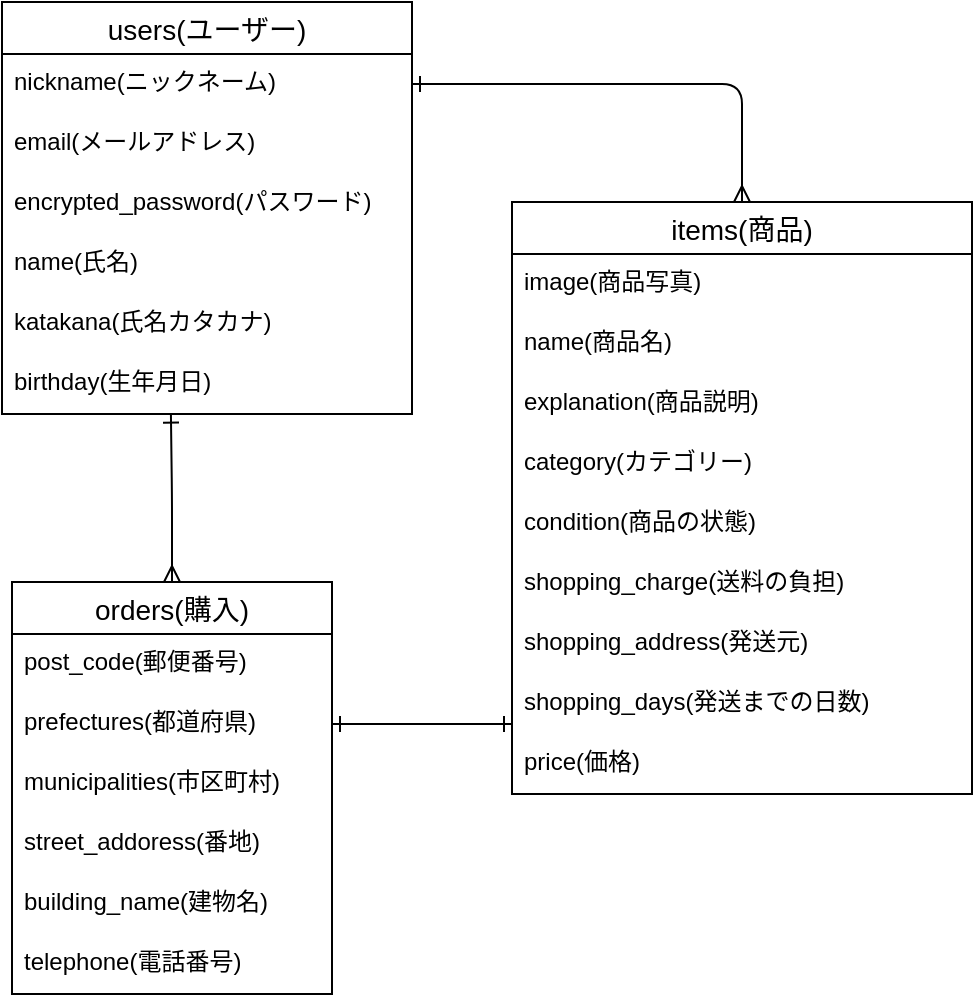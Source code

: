 <mxfile>
    <diagram id="vLF_i6F1k8ErNTUPI2FP" name="ページ1">
        <mxGraphModel dx="128" dy="127" grid="1" gridSize="10" guides="1" tooltips="1" connect="1" arrows="1" fold="1" page="1" pageScale="1" pageWidth="827" pageHeight="1169" math="0" shadow="0">
            <root>
                <mxCell id="0"/>
                <mxCell id="1" parent="0"/>
                <mxCell id="68" value="users(ユーザー)" style="swimlane;fontStyle=0;childLayout=stackLayout;horizontal=1;startSize=26;horizontalStack=0;resizeParent=1;resizeParentMax=0;resizeLast=0;collapsible=1;marginBottom=0;align=center;fontSize=14;strokeWidth=1;fillColor=none;" vertex="1" parent="1">
                    <mxGeometry x="15" y="10" width="205" height="206" as="geometry"/>
                </mxCell>
                <mxCell id="69" value="nickname(ニックネーム)   " style="text;strokeColor=none;fillColor=none;spacingLeft=4;spacingRight=4;overflow=hidden;rotatable=0;points=[[0,0.5],[1,0.5]];portConstraint=eastwest;fontSize=12;strokeWidth=1;" vertex="1" parent="68">
                    <mxGeometry y="26" width="205" height="30" as="geometry"/>
                </mxCell>
                <mxCell id="70" value="email(メールアドレス)" style="text;strokeColor=none;fillColor=none;spacingLeft=4;spacingRight=4;overflow=hidden;rotatable=0;points=[[0,0.5],[1,0.5]];portConstraint=eastwest;fontSize=12;strokeWidth=1;" vertex="1" parent="68">
                    <mxGeometry y="56" width="205" height="30" as="geometry"/>
                </mxCell>
                <mxCell id="76" value="encrypted_password(パスワード)" style="text;strokeColor=none;fillColor=none;spacingLeft=4;spacingRight=4;overflow=hidden;rotatable=0;points=[[0,0.5],[1,0.5]];portConstraint=eastwest;fontSize=12;strokeWidth=1;" vertex="1" parent="68">
                    <mxGeometry y="86" width="205" height="30" as="geometry"/>
                </mxCell>
                <mxCell id="75" value="name(氏名)" style="text;strokeColor=none;fillColor=none;spacingLeft=4;spacingRight=4;overflow=hidden;rotatable=0;points=[[0,0.5],[1,0.5]];portConstraint=eastwest;fontSize=12;strokeWidth=1;" vertex="1" parent="68">
                    <mxGeometry y="116" width="205" height="30" as="geometry"/>
                </mxCell>
                <mxCell id="74" value="katakana(氏名カタカナ)" style="text;strokeColor=none;fillColor=none;spacingLeft=4;spacingRight=4;overflow=hidden;rotatable=0;points=[[0,0.5],[1,0.5]];portConstraint=eastwest;fontSize=12;strokeWidth=1;" vertex="1" parent="68">
                    <mxGeometry y="146" width="205" height="30" as="geometry"/>
                </mxCell>
                <mxCell id="72" value="birthday(生年月日)" style="text;strokeColor=none;fillColor=none;spacingLeft=4;spacingRight=4;overflow=hidden;rotatable=0;points=[[0,0.5],[1,0.5]];portConstraint=eastwest;fontSize=12;strokeWidth=1;" vertex="1" parent="68">
                    <mxGeometry y="176" width="205" height="30" as="geometry"/>
                </mxCell>
                <mxCell id="77" value="items(商品)" style="swimlane;fontStyle=0;childLayout=stackLayout;horizontal=1;startSize=26;horizontalStack=0;resizeParent=1;resizeParentMax=0;resizeLast=0;collapsible=1;marginBottom=0;align=center;fontSize=14;strokeWidth=1;fillColor=none;" vertex="1" parent="1">
                    <mxGeometry x="270" y="110" width="230" height="296" as="geometry"/>
                </mxCell>
                <mxCell id="78" value="image(商品写真)" style="text;strokeColor=none;fillColor=none;spacingLeft=4;spacingRight=4;overflow=hidden;rotatable=0;points=[[0,0.5],[1,0.5]];portConstraint=eastwest;fontSize=12;strokeWidth=1;" vertex="1" parent="77">
                    <mxGeometry y="26" width="230" height="30" as="geometry"/>
                </mxCell>
                <mxCell id="79" value="name(商品名)" style="text;strokeColor=none;fillColor=none;spacingLeft=4;spacingRight=4;overflow=hidden;rotatable=0;points=[[0,0.5],[1,0.5]];portConstraint=eastwest;fontSize=12;strokeWidth=1;" vertex="1" parent="77">
                    <mxGeometry y="56" width="230" height="30" as="geometry"/>
                </mxCell>
                <mxCell id="80" value="explanation(商品説明)" style="text;strokeColor=none;fillColor=none;spacingLeft=4;spacingRight=4;overflow=hidden;rotatable=0;points=[[0,0.5],[1,0.5]];portConstraint=eastwest;fontSize=12;strokeWidth=1;" vertex="1" parent="77">
                    <mxGeometry y="86" width="230" height="30" as="geometry"/>
                </mxCell>
                <mxCell id="81" value="category(カテゴリー)" style="text;strokeColor=none;fillColor=none;spacingLeft=4;spacingRight=4;overflow=hidden;rotatable=0;points=[[0,0.5],[1,0.5]];portConstraint=eastwest;fontSize=12;strokeWidth=1;" vertex="1" parent="77">
                    <mxGeometry y="116" width="230" height="30" as="geometry"/>
                </mxCell>
                <mxCell id="82" value="condition(商品の状態)" style="text;strokeColor=none;fillColor=none;spacingLeft=4;spacingRight=4;overflow=hidden;rotatable=0;points=[[0,0.5],[1,0.5]];portConstraint=eastwest;fontSize=12;strokeWidth=1;" vertex="1" parent="77">
                    <mxGeometry y="146" width="230" height="30" as="geometry"/>
                </mxCell>
                <mxCell id="88" value="shopping_charge(送料の負担)" style="text;strokeColor=none;fillColor=none;spacingLeft=4;spacingRight=4;overflow=hidden;rotatable=0;points=[[0,0.5],[1,0.5]];portConstraint=eastwest;fontSize=12;strokeWidth=1;" vertex="1" parent="77">
                    <mxGeometry y="176" width="230" height="30" as="geometry"/>
                </mxCell>
                <mxCell id="87" value="shopping_address(発送元)" style="text;strokeColor=none;fillColor=none;spacingLeft=4;spacingRight=4;overflow=hidden;rotatable=0;points=[[0,0.5],[1,0.5]];portConstraint=eastwest;fontSize=12;strokeWidth=1;" vertex="1" parent="77">
                    <mxGeometry y="206" width="230" height="30" as="geometry"/>
                </mxCell>
                <mxCell id="86" value="shopping_days(発送までの日数)" style="text;strokeColor=none;fillColor=none;spacingLeft=4;spacingRight=4;overflow=hidden;rotatable=0;points=[[0,0.5],[1,0.5]];portConstraint=eastwest;fontSize=12;strokeWidth=1;" vertex="1" parent="77">
                    <mxGeometry y="236" width="230" height="30" as="geometry"/>
                </mxCell>
                <mxCell id="83" value="price(価格)" style="text;strokeColor=none;fillColor=none;spacingLeft=4;spacingRight=4;overflow=hidden;rotatable=0;points=[[0,0.5],[1,0.5]];portConstraint=eastwest;fontSize=12;strokeWidth=1;" vertex="1" parent="77">
                    <mxGeometry y="266" width="230" height="30" as="geometry"/>
                </mxCell>
                <mxCell id="103" style="edgeStyle=orthogonalEdgeStyle;html=1;exitX=0.5;exitY=0;exitDx=0;exitDy=0;startArrow=ERmany;startFill=0;endArrow=ERone;endFill=0;entryX=0.412;entryY=1.01;entryDx=0;entryDy=0;entryPerimeter=0;" edge="1" parent="1" source="90" target="72">
                    <mxGeometry relative="1" as="geometry">
                        <mxPoint x="100" y="220" as="targetPoint"/>
                    </mxGeometry>
                </mxCell>
                <mxCell id="90" value="orders(購入)" style="swimlane;fontStyle=0;childLayout=stackLayout;horizontal=1;startSize=26;horizontalStack=0;resizeParent=1;resizeParentMax=0;resizeLast=0;collapsible=1;marginBottom=0;align=center;fontSize=14;strokeWidth=1;fillColor=none;" vertex="1" parent="1">
                    <mxGeometry x="20" y="300" width="160" height="206" as="geometry"/>
                </mxCell>
                <mxCell id="91" value="post_code(郵便番号)" style="text;strokeColor=none;fillColor=none;spacingLeft=4;spacingRight=4;overflow=hidden;rotatable=0;points=[[0,0.5],[1,0.5]];portConstraint=eastwest;fontSize=12;strokeWidth=1;" vertex="1" parent="90">
                    <mxGeometry y="26" width="160" height="30" as="geometry"/>
                </mxCell>
                <mxCell id="92" value="prefectures(都道府県)" style="text;strokeColor=none;fillColor=none;spacingLeft=4;spacingRight=4;overflow=hidden;rotatable=0;points=[[0,0.5],[1,0.5]];portConstraint=eastwest;fontSize=12;strokeWidth=1;" vertex="1" parent="90">
                    <mxGeometry y="56" width="160" height="30" as="geometry"/>
                </mxCell>
                <mxCell id="93" value="municipalities(市区町村)" style="text;strokeColor=none;fillColor=none;spacingLeft=4;spacingRight=4;overflow=hidden;rotatable=0;points=[[0,0.5],[1,0.5]];portConstraint=eastwest;fontSize=12;strokeWidth=1;" vertex="1" parent="90">
                    <mxGeometry y="86" width="160" height="30" as="geometry"/>
                </mxCell>
                <mxCell id="94" value="street_addoress(番地)" style="text;strokeColor=none;fillColor=none;spacingLeft=4;spacingRight=4;overflow=hidden;rotatable=0;points=[[0,0.5],[1,0.5]];portConstraint=eastwest;fontSize=12;strokeWidth=1;" vertex="1" parent="90">
                    <mxGeometry y="116" width="160" height="30" as="geometry"/>
                </mxCell>
                <mxCell id="95" value="building_name(建物名)" style="text;strokeColor=none;fillColor=none;spacingLeft=4;spacingRight=4;overflow=hidden;rotatable=0;points=[[0,0.5],[1,0.5]];portConstraint=eastwest;fontSize=12;strokeWidth=1;" vertex="1" parent="90">
                    <mxGeometry y="146" width="160" height="30" as="geometry"/>
                </mxCell>
                <mxCell id="96" value="telephone(電話番号)" style="text;strokeColor=none;fillColor=none;spacingLeft=4;spacingRight=4;overflow=hidden;rotatable=0;points=[[0,0.5],[1,0.5]];portConstraint=eastwest;fontSize=12;strokeWidth=1;" vertex="1" parent="90">
                    <mxGeometry y="176" width="160" height="30" as="geometry"/>
                </mxCell>
                <mxCell id="101" style="edgeStyle=orthogonalEdgeStyle;html=1;exitX=1;exitY=0.5;exitDx=0;exitDy=0;entryX=0.5;entryY=0;entryDx=0;entryDy=0;endArrow=ERmany;endFill=0;startArrow=ERone;startFill=0;" edge="1" parent="1" source="69" target="77">
                    <mxGeometry relative="1" as="geometry"/>
                </mxCell>
                <mxCell id="102" style="edgeStyle=orthogonalEdgeStyle;html=1;startArrow=ERone;startFill=0;endArrow=ERone;endFill=0;exitX=1;exitY=0.5;exitDx=0;exitDy=0;" edge="1" parent="1" source="92">
                    <mxGeometry relative="1" as="geometry">
                        <mxPoint x="270" y="371" as="targetPoint"/>
                        <mxPoint x="190" y="380" as="sourcePoint"/>
                        <Array as="points"/>
                    </mxGeometry>
                </mxCell>
            </root>
        </mxGraphModel>
    </diagram>
</mxfile>